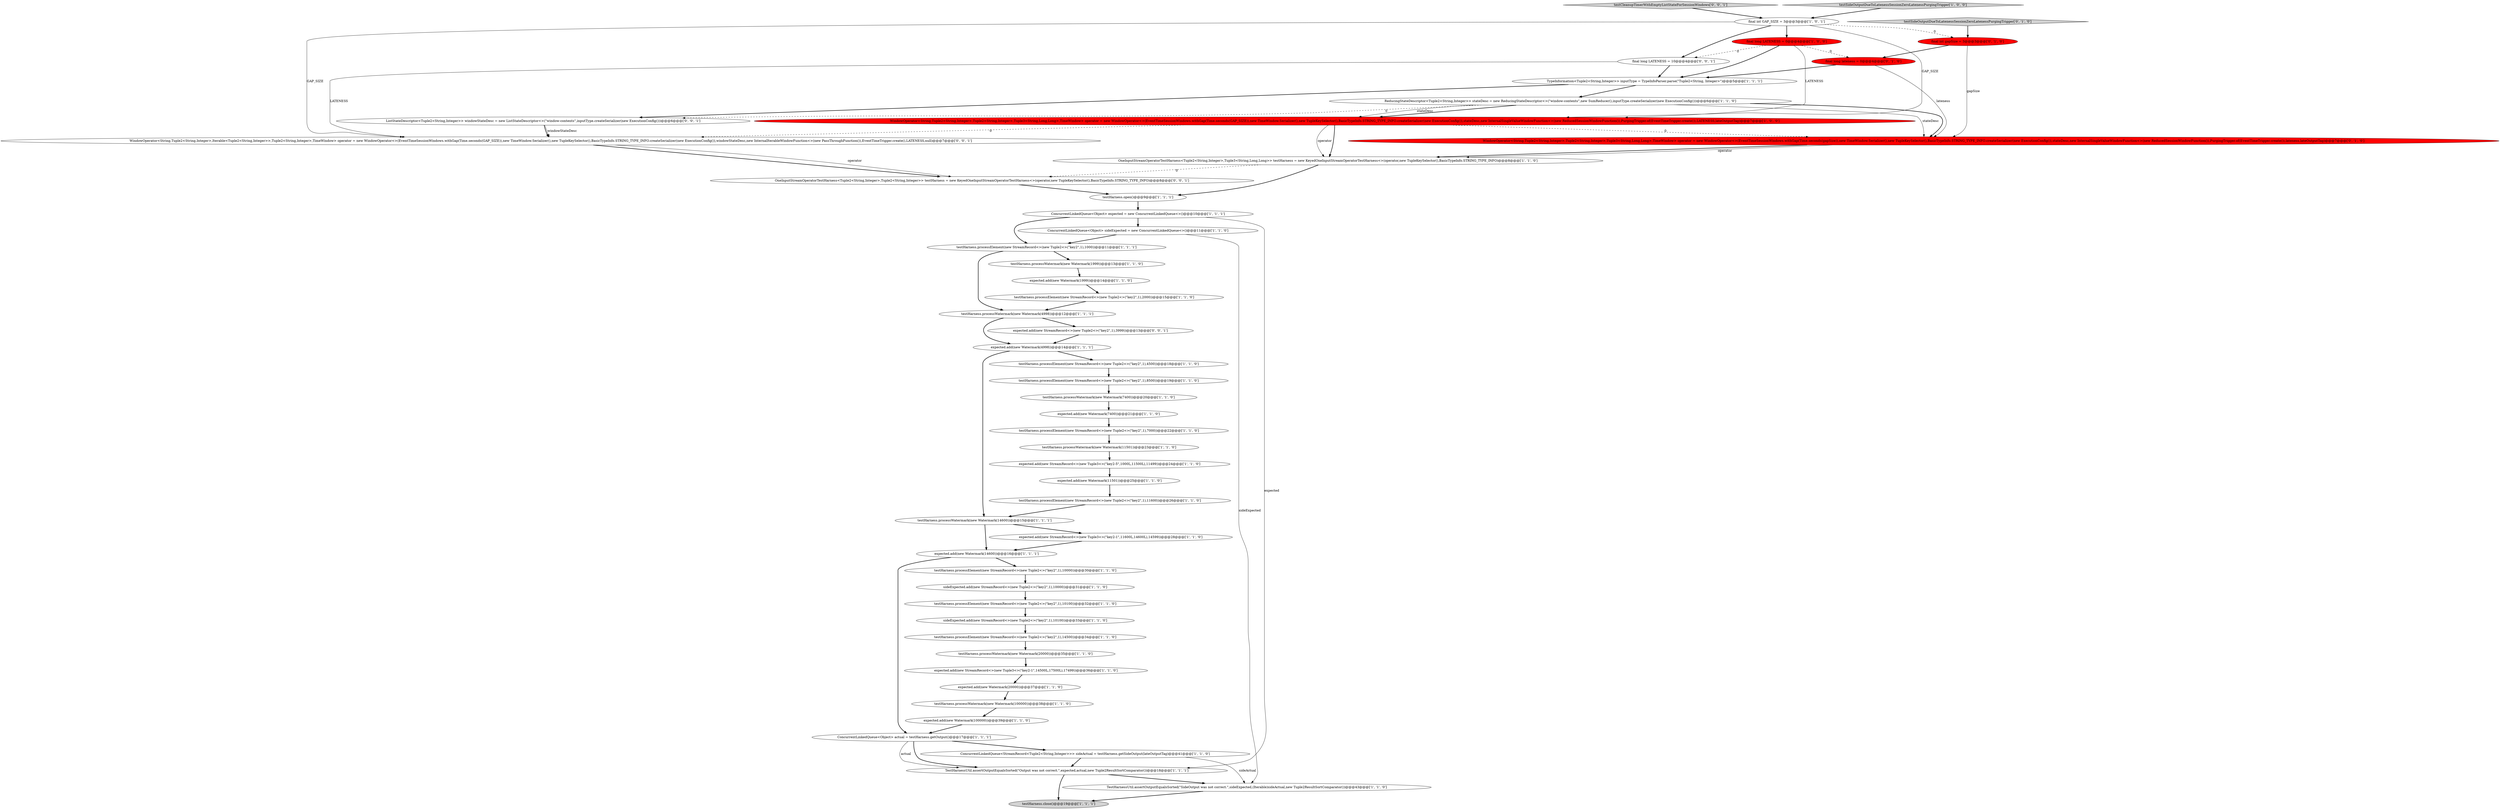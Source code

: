 digraph {
35 [style = filled, label = "testHarness.processElement(new StreamRecord<>(new Tuple2<>(\"key2\",1),2000))@@@15@@@['1', '1', '0']", fillcolor = white, shape = ellipse image = "AAA0AAABBB1BBB"];
39 [style = filled, label = "testHarness.open()@@@9@@@['1', '1', '1']", fillcolor = white, shape = ellipse image = "AAA0AAABBB1BBB"];
52 [style = filled, label = "final long LATENESS = 10@@@4@@@['0', '0', '1']", fillcolor = white, shape = ellipse image = "AAA0AAABBB3BBB"];
37 [style = filled, label = "final long LATENESS = 0@@@4@@@['1', '0', '0']", fillcolor = red, shape = ellipse image = "AAA1AAABBB1BBB"];
48 [style = filled, label = "testCleanupTimerWithEmptyListStateForSessionWindows['0', '0', '1']", fillcolor = lightgray, shape = diamond image = "AAA0AAABBB3BBB"];
51 [style = filled, label = "OneInputStreamOperatorTestHarness<Tuple2<String,Integer>,Tuple2<String,Integer>> testHarness = new KeyedOneInputStreamOperatorTestHarness<>(operator,new TupleKeySelector(),BasicTypeInfo.STRING_TYPE_INFO)@@@8@@@['0', '0', '1']", fillcolor = white, shape = ellipse image = "AAA0AAABBB3BBB"];
11 [style = filled, label = "testHarness.processElement(new StreamRecord<>(new Tuple2<>(\"key2\",1),8500))@@@19@@@['1', '1', '0']", fillcolor = white, shape = ellipse image = "AAA0AAABBB1BBB"];
19 [style = filled, label = "WindowOperator<String,Tuple2<String,Integer>,Tuple2<String,Integer>,Tuple3<String,Long,Long>,TimeWindow> operator = new WindowOperator<>(EventTimeSessionWindows.withGap(Time.seconds(GAP_SIZE)),new TimeWindow.Serializer(),new TupleKeySelector(),BasicTypeInfo.STRING_TYPE_INFO.createSerializer(new ExecutionConfig()),stateDesc,new InternalSingleValueWindowFunction<>(new ReducedSessionWindowFunction()),PurgingTrigger.of(EventTimeTrigger.create()),LATENESS,lateOutputTag)@@@7@@@['1', '0', '0']", fillcolor = red, shape = ellipse image = "AAA1AAABBB1BBB"];
41 [style = filled, label = "testHarness.processElement(new StreamRecord<>(new Tuple2<>(\"key2\",1),4500))@@@18@@@['1', '1', '0']", fillcolor = white, shape = ellipse image = "AAA0AAABBB1BBB"];
25 [style = filled, label = "testHarness.processElement(new StreamRecord<>(new Tuple2<>(\"key2\",1),11600))@@@26@@@['1', '1', '0']", fillcolor = white, shape = ellipse image = "AAA0AAABBB1BBB"];
12 [style = filled, label = "expected.add(new Watermark(1999))@@@14@@@['1', '1', '0']", fillcolor = white, shape = ellipse image = "AAA0AAABBB1BBB"];
1 [style = filled, label = "testHarness.close()@@@19@@@['1', '1', '1']", fillcolor = lightgray, shape = ellipse image = "AAA0AAABBB1BBB"];
3 [style = filled, label = "TestHarnessUtil.assertOutputEqualsSorted(\"SideOutput was not correct.\",sideExpected,(Iterable)sideActual,new Tuple2ResultSortComparator())@@@43@@@['1', '1', '0']", fillcolor = white, shape = ellipse image = "AAA0AAABBB1BBB"];
21 [style = filled, label = "testHarness.processWatermark(new Watermark(11501))@@@23@@@['1', '1', '0']", fillcolor = white, shape = ellipse image = "AAA0AAABBB1BBB"];
43 [style = filled, label = "testSideOutputDueToLatenessSessionZeroLatenessPurgingTrigger['0', '1', '0']", fillcolor = lightgray, shape = diamond image = "AAA0AAABBB2BBB"];
15 [style = filled, label = "ConcurrentLinkedQueue<Object> expected = new ConcurrentLinkedQueue<>()@@@10@@@['1', '1', '1']", fillcolor = white, shape = ellipse image = "AAA0AAABBB1BBB"];
7 [style = filled, label = "TestHarnessUtil.assertOutputEqualsSorted(\"Output was not correct.\",expected,actual,new Tuple2ResultSortComparator())@@@18@@@['1', '1', '1']", fillcolor = white, shape = ellipse image = "AAA0AAABBB1BBB"];
5 [style = filled, label = "sideExpected.add(new StreamRecord<>(new Tuple2<>(\"key2\",1),10000))@@@31@@@['1', '1', '0']", fillcolor = white, shape = ellipse image = "AAA0AAABBB1BBB"];
4 [style = filled, label = "testSideOutputDueToLatenessSessionZeroLatenessPurgingTrigger['1', '0', '0']", fillcolor = lightgray, shape = diamond image = "AAA0AAABBB1BBB"];
24 [style = filled, label = "expected.add(new StreamRecord<>(new Tuple3<>(\"key2-1\",11600L,14600L),14599))@@@28@@@['1', '1', '0']", fillcolor = white, shape = ellipse image = "AAA0AAABBB1BBB"];
20 [style = filled, label = "testHarness.processElement(new StreamRecord<>(new Tuple2<>(\"key2\",1),7000))@@@22@@@['1', '1', '0']", fillcolor = white, shape = ellipse image = "AAA0AAABBB1BBB"];
30 [style = filled, label = "testHarness.processWatermark(new Watermark(14600))@@@15@@@['1', '1', '1']", fillcolor = white, shape = ellipse image = "AAA0AAABBB1BBB"];
44 [style = filled, label = "final int gapSize = 3@@@3@@@['0', '1', '0']", fillcolor = red, shape = ellipse image = "AAA1AAABBB2BBB"];
8 [style = filled, label = "expected.add(new StreamRecord<>(new Tuple3<>(\"key2-5\",1000L,11500L),11499))@@@24@@@['1', '1', '0']", fillcolor = white, shape = ellipse image = "AAA0AAABBB1BBB"];
32 [style = filled, label = "final int GAP_SIZE = 3@@@3@@@['1', '0', '1']", fillcolor = white, shape = ellipse image = "AAA0AAABBB1BBB"];
47 [style = filled, label = "expected.add(new StreamRecord<>(new Tuple2<>(\"key2\",1),3999))@@@13@@@['0', '0', '1']", fillcolor = white, shape = ellipse image = "AAA0AAABBB3BBB"];
40 [style = filled, label = "ConcurrentLinkedQueue<Object> sideExpected = new ConcurrentLinkedQueue<>()@@@11@@@['1', '1', '0']", fillcolor = white, shape = ellipse image = "AAA0AAABBB1BBB"];
26 [style = filled, label = "testHarness.processElement(new StreamRecord<>(new Tuple2<>(\"key2\",1),1000))@@@11@@@['1', '1', '1']", fillcolor = white, shape = ellipse image = "AAA0AAABBB1BBB"];
17 [style = filled, label = "expected.add(new Watermark(20000))@@@37@@@['1', '1', '0']", fillcolor = white, shape = ellipse image = "AAA0AAABBB1BBB"];
22 [style = filled, label = "expected.add(new StreamRecord<>(new Tuple3<>(\"key2-1\",14500L,17500L),17499))@@@36@@@['1', '1', '0']", fillcolor = white, shape = ellipse image = "AAA0AAABBB1BBB"];
49 [style = filled, label = "WindowOperator<String,Tuple2<String,Integer>,Iterable<Tuple2<String,Integer>>,Tuple2<String,Integer>,TimeWindow> operator = new WindowOperator<>(EventTimeSessionWindows.withGap(Time.seconds(GAP_SIZE)),new TimeWindow.Serializer(),new TupleKeySelector(),BasicTypeInfo.STRING_TYPE_INFO.createSerializer(new ExecutionConfig()),windowStateDesc,new InternalIterableWindowFunction<>(new PassThroughFunction()),EventTimeTrigger.create(),LATENESS,null)@@@7@@@['0', '0', '1']", fillcolor = white, shape = ellipse image = "AAA0AAABBB3BBB"];
50 [style = filled, label = "ListStateDescriptor<Tuple2<String,Integer>> windowStateDesc = new ListStateDescriptor<>(\"window-contents\",inputType.createSerializer(new ExecutionConfig()))@@@6@@@['0', '0', '1']", fillcolor = white, shape = ellipse image = "AAA0AAABBB3BBB"];
33 [style = filled, label = "TypeInformation<Tuple2<String,Integer>> inputType = TypeInfoParser.parse(\"Tuple2<String, Integer>\")@@@5@@@['1', '1', '1']", fillcolor = white, shape = ellipse image = "AAA0AAABBB1BBB"];
28 [style = filled, label = "testHarness.processWatermark(new Watermark(1999))@@@13@@@['1', '1', '0']", fillcolor = white, shape = ellipse image = "AAA0AAABBB1BBB"];
34 [style = filled, label = "OneInputStreamOperatorTestHarness<Tuple2<String,Integer>,Tuple3<String,Long,Long>> testHarness = new KeyedOneInputStreamOperatorTestHarness<>(operator,new TupleKeySelector(),BasicTypeInfo.STRING_TYPE_INFO)@@@8@@@['1', '1', '0']", fillcolor = white, shape = ellipse image = "AAA0AAABBB1BBB"];
9 [style = filled, label = "testHarness.processElement(new StreamRecord<>(new Tuple2<>(\"key2\",1),10000))@@@30@@@['1', '1', '0']", fillcolor = white, shape = ellipse image = "AAA0AAABBB1BBB"];
23 [style = filled, label = "sideExpected.add(new StreamRecord<>(new Tuple2<>(\"key2\",1),10100))@@@33@@@['1', '1', '0']", fillcolor = white, shape = ellipse image = "AAA0AAABBB1BBB"];
13 [style = filled, label = "testHarness.processWatermark(new Watermark(100000))@@@38@@@['1', '1', '0']", fillcolor = white, shape = ellipse image = "AAA0AAABBB1BBB"];
6 [style = filled, label = "testHarness.processWatermark(new Watermark(7400))@@@20@@@['1', '1', '0']", fillcolor = white, shape = ellipse image = "AAA0AAABBB1BBB"];
29 [style = filled, label = "testHarness.processWatermark(new Watermark(4998))@@@12@@@['1', '1', '1']", fillcolor = white, shape = ellipse image = "AAA0AAABBB1BBB"];
36 [style = filled, label = "ConcurrentLinkedQueue<Object> actual = testHarness.getOutput()@@@17@@@['1', '1', '1']", fillcolor = white, shape = ellipse image = "AAA0AAABBB1BBB"];
10 [style = filled, label = "expected.add(new Watermark(100000))@@@39@@@['1', '1', '0']", fillcolor = white, shape = ellipse image = "AAA0AAABBB1BBB"];
0 [style = filled, label = "ReducingStateDescriptor<Tuple2<String,Integer>> stateDesc = new ReducingStateDescriptor<>(\"window-contents\",new SumReducer(),inputType.createSerializer(new ExecutionConfig()))@@@6@@@['1', '1', '0']", fillcolor = white, shape = ellipse image = "AAA0AAABBB1BBB"];
45 [style = filled, label = "final long lateness = 0@@@4@@@['0', '1', '0']", fillcolor = red, shape = ellipse image = "AAA1AAABBB2BBB"];
31 [style = filled, label = "testHarness.processWatermark(new Watermark(20000))@@@35@@@['1', '1', '0']", fillcolor = white, shape = ellipse image = "AAA0AAABBB1BBB"];
27 [style = filled, label = "expected.add(new Watermark(14600))@@@16@@@['1', '1', '1']", fillcolor = white, shape = ellipse image = "AAA0AAABBB1BBB"];
46 [style = filled, label = "WindowOperator<String,Tuple2<String,Integer>,Tuple2<String,Integer>,Tuple3<String,Long,Long>,TimeWindow> operator = new WindowOperator<>(EventTimeSessionWindows.withGap(Time.seconds(gapSize)),new TimeWindow.Serializer(),new TupleKeySelector(),BasicTypeInfo.STRING_TYPE_INFO.createSerializer(new ExecutionConfig()),stateDesc,new InternalSingleValueWindowFunction<>(new ReducedSessionWindowFunction()),PurgingTrigger.of(EventTimeTrigger.create()),lateness,lateOutputTag)@@@7@@@['0', '1', '0']", fillcolor = red, shape = ellipse image = "AAA1AAABBB2BBB"];
2 [style = filled, label = "testHarness.processElement(new StreamRecord<>(new Tuple2<>(\"key2\",1),14500))@@@34@@@['1', '1', '0']", fillcolor = white, shape = ellipse image = "AAA0AAABBB1BBB"];
42 [style = filled, label = "testHarness.processElement(new StreamRecord<>(new Tuple2<>(\"key2\",1),10100))@@@32@@@['1', '1', '0']", fillcolor = white, shape = ellipse image = "AAA0AAABBB1BBB"];
16 [style = filled, label = "expected.add(new Watermark(11501))@@@25@@@['1', '1', '0']", fillcolor = white, shape = ellipse image = "AAA0AAABBB1BBB"];
38 [style = filled, label = "ConcurrentLinkedQueue<StreamRecord<Tuple2<String,Integer>>> sideActual = testHarness.getSideOutput(lateOutputTag)@@@41@@@['1', '1', '0']", fillcolor = white, shape = ellipse image = "AAA0AAABBB1BBB"];
14 [style = filled, label = "expected.add(new Watermark(7400))@@@21@@@['1', '1', '0']", fillcolor = white, shape = ellipse image = "AAA0AAABBB1BBB"];
18 [style = filled, label = "expected.add(new Watermark(4998))@@@14@@@['1', '1', '1']", fillcolor = white, shape = ellipse image = "AAA0AAABBB1BBB"];
8->16 [style = bold, label=""];
42->23 [style = bold, label=""];
32->37 [style = bold, label=""];
46->34 [style = bold, label=""];
32->19 [style = solid, label="GAP_SIZE"];
52->49 [style = solid, label="LATENESS"];
0->46 [style = bold, label=""];
32->52 [style = bold, label=""];
50->49 [style = solid, label="windowStateDesc"];
25->30 [style = bold, label=""];
27->9 [style = bold, label=""];
38->3 [style = solid, label="sideActual"];
21->8 [style = bold, label=""];
45->33 [style = bold, label=""];
18->30 [style = bold, label=""];
49->51 [style = bold, label=""];
41->11 [style = bold, label=""];
29->18 [style = bold, label=""];
33->0 [style = bold, label=""];
37->19 [style = solid, label="LATENESS"];
38->7 [style = bold, label=""];
51->39 [style = bold, label=""];
9->5 [style = bold, label=""];
40->26 [style = bold, label=""];
26->28 [style = bold, label=""];
37->33 [style = bold, label=""];
43->44 [style = bold, label=""];
24->27 [style = bold, label=""];
14->20 [style = bold, label=""];
32->49 [style = solid, label="GAP_SIZE"];
2->31 [style = bold, label=""];
29->47 [style = bold, label=""];
19->34 [style = bold, label=""];
32->44 [style = dashed, label="0"];
44->46 [style = solid, label="gapSize"];
7->1 [style = bold, label=""];
0->19 [style = bold, label=""];
34->51 [style = dashed, label="0"];
30->27 [style = bold, label=""];
12->35 [style = bold, label=""];
33->50 [style = bold, label=""];
50->49 [style = bold, label=""];
19->46 [style = dashed, label="0"];
0->19 [style = solid, label="stateDesc"];
48->32 [style = bold, label=""];
22->17 [style = bold, label=""];
18->41 [style = bold, label=""];
40->3 [style = solid, label="sideExpected"];
44->45 [style = bold, label=""];
0->50 [style = dashed, label="0"];
13->10 [style = bold, label=""];
30->24 [style = bold, label=""];
15->7 [style = solid, label="expected"];
49->51 [style = solid, label="operator"];
35->29 [style = bold, label=""];
3->1 [style = bold, label=""];
47->18 [style = bold, label=""];
52->33 [style = bold, label=""];
28->12 [style = bold, label=""];
34->39 [style = bold, label=""];
15->40 [style = bold, label=""];
36->7 [style = solid, label="actual"];
17->13 [style = bold, label=""];
23->2 [style = bold, label=""];
46->34 [style = solid, label="operator"];
39->15 [style = bold, label=""];
27->36 [style = bold, label=""];
31->22 [style = bold, label=""];
26->29 [style = bold, label=""];
11->6 [style = bold, label=""];
16->25 [style = bold, label=""];
37->52 [style = dashed, label="0"];
7->3 [style = bold, label=""];
19->49 [style = dashed, label="0"];
10->36 [style = bold, label=""];
15->26 [style = bold, label=""];
20->21 [style = bold, label=""];
6->14 [style = bold, label=""];
19->34 [style = solid, label="operator"];
37->45 [style = dashed, label="0"];
36->7 [style = bold, label=""];
45->46 [style = solid, label="lateness"];
36->38 [style = bold, label=""];
5->42 [style = bold, label=""];
4->32 [style = bold, label=""];
0->46 [style = solid, label="stateDesc"];
}

